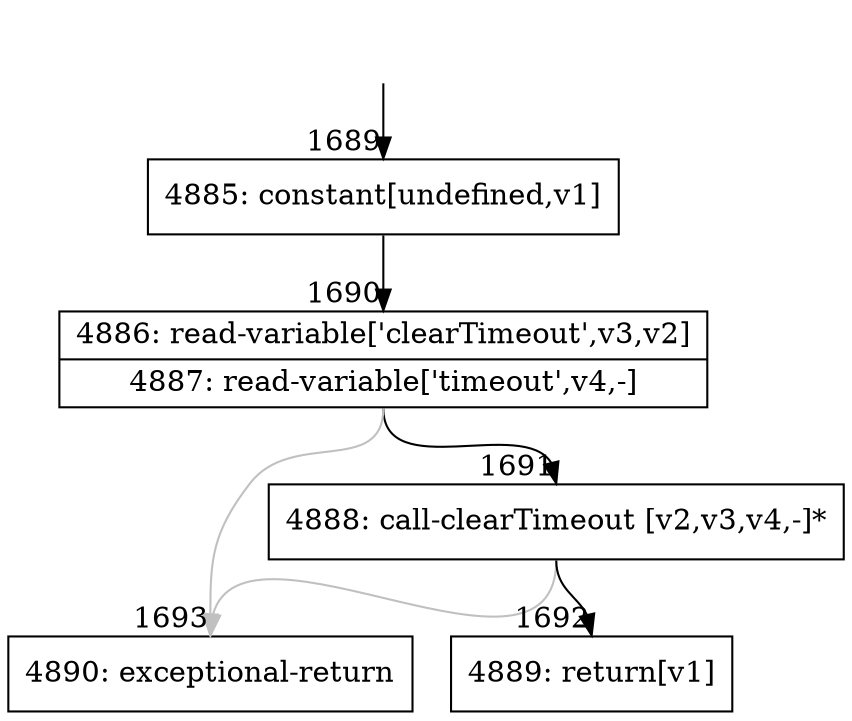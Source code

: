 digraph {
rankdir="TD"
BB_entry119[shape=none,label=""];
BB_entry119 -> BB1689 [tailport=s, headport=n, headlabel="    1689"]
BB1689 [shape=record label="{4885: constant[undefined,v1]}" ] 
BB1689 -> BB1690 [tailport=s, headport=n, headlabel="      1690"]
BB1690 [shape=record label="{4886: read-variable['clearTimeout',v3,v2]|4887: read-variable['timeout',v4,-]}" ] 
BB1690 -> BB1691 [tailport=s, headport=n, headlabel="      1691"]
BB1690 -> BB1693 [tailport=s, headport=n, color=gray, headlabel="      1693"]
BB1691 [shape=record label="{4888: call-clearTimeout [v2,v3,v4,-]*}" ] 
BB1691 -> BB1692 [tailport=s, headport=n, headlabel="      1692"]
BB1691 -> BB1693 [tailport=s, headport=n, color=gray]
BB1692 [shape=record label="{4889: return[v1]}" ] 
BB1693 [shape=record label="{4890: exceptional-return}" ] 
//#$~ 1997
}
